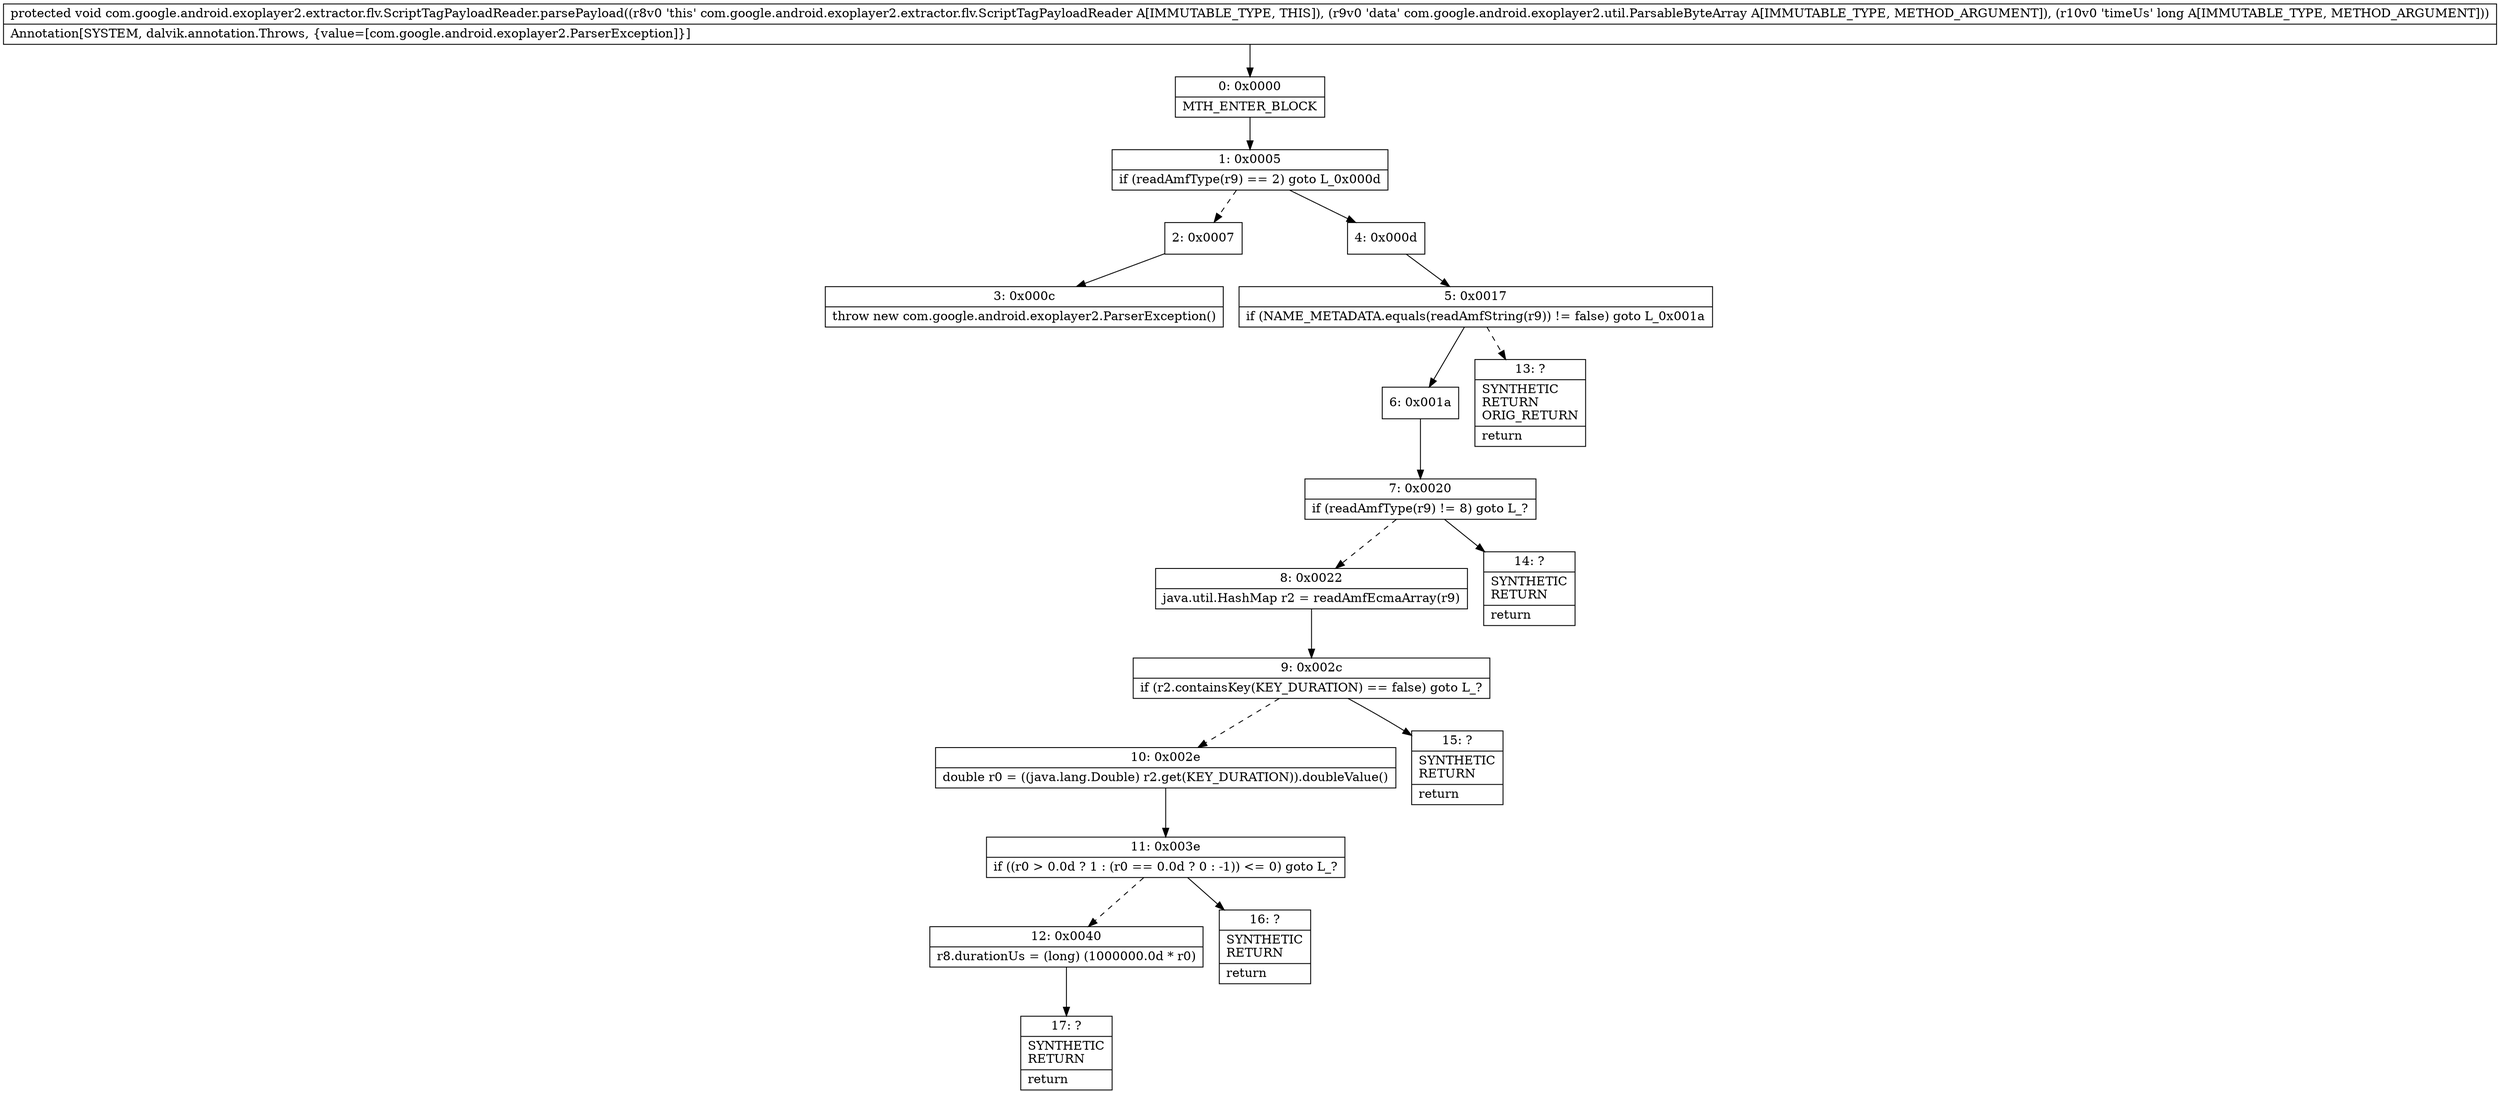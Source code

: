 digraph "CFG forcom.google.android.exoplayer2.extractor.flv.ScriptTagPayloadReader.parsePayload(Lcom\/google\/android\/exoplayer2\/util\/ParsableByteArray;J)V" {
Node_0 [shape=record,label="{0\:\ 0x0000|MTH_ENTER_BLOCK\l}"];
Node_1 [shape=record,label="{1\:\ 0x0005|if (readAmfType(r9) == 2) goto L_0x000d\l}"];
Node_2 [shape=record,label="{2\:\ 0x0007}"];
Node_3 [shape=record,label="{3\:\ 0x000c|throw new com.google.android.exoplayer2.ParserException()\l}"];
Node_4 [shape=record,label="{4\:\ 0x000d}"];
Node_5 [shape=record,label="{5\:\ 0x0017|if (NAME_METADATA.equals(readAmfString(r9)) != false) goto L_0x001a\l}"];
Node_6 [shape=record,label="{6\:\ 0x001a}"];
Node_7 [shape=record,label="{7\:\ 0x0020|if (readAmfType(r9) != 8) goto L_?\l}"];
Node_8 [shape=record,label="{8\:\ 0x0022|java.util.HashMap r2 = readAmfEcmaArray(r9)\l}"];
Node_9 [shape=record,label="{9\:\ 0x002c|if (r2.containsKey(KEY_DURATION) == false) goto L_?\l}"];
Node_10 [shape=record,label="{10\:\ 0x002e|double r0 = ((java.lang.Double) r2.get(KEY_DURATION)).doubleValue()\l}"];
Node_11 [shape=record,label="{11\:\ 0x003e|if ((r0 \> 0.0d ? 1 : (r0 == 0.0d ? 0 : \-1)) \<= 0) goto L_?\l}"];
Node_12 [shape=record,label="{12\:\ 0x0040|r8.durationUs = (long) (1000000.0d * r0)\l}"];
Node_13 [shape=record,label="{13\:\ ?|SYNTHETIC\lRETURN\lORIG_RETURN\l|return\l}"];
Node_14 [shape=record,label="{14\:\ ?|SYNTHETIC\lRETURN\l|return\l}"];
Node_15 [shape=record,label="{15\:\ ?|SYNTHETIC\lRETURN\l|return\l}"];
Node_16 [shape=record,label="{16\:\ ?|SYNTHETIC\lRETURN\l|return\l}"];
Node_17 [shape=record,label="{17\:\ ?|SYNTHETIC\lRETURN\l|return\l}"];
MethodNode[shape=record,label="{protected void com.google.android.exoplayer2.extractor.flv.ScriptTagPayloadReader.parsePayload((r8v0 'this' com.google.android.exoplayer2.extractor.flv.ScriptTagPayloadReader A[IMMUTABLE_TYPE, THIS]), (r9v0 'data' com.google.android.exoplayer2.util.ParsableByteArray A[IMMUTABLE_TYPE, METHOD_ARGUMENT]), (r10v0 'timeUs' long A[IMMUTABLE_TYPE, METHOD_ARGUMENT]))  | Annotation[SYSTEM, dalvik.annotation.Throws, \{value=[com.google.android.exoplayer2.ParserException]\}]\l}"];
MethodNode -> Node_0;
Node_0 -> Node_1;
Node_1 -> Node_2[style=dashed];
Node_1 -> Node_4;
Node_2 -> Node_3;
Node_4 -> Node_5;
Node_5 -> Node_6;
Node_5 -> Node_13[style=dashed];
Node_6 -> Node_7;
Node_7 -> Node_8[style=dashed];
Node_7 -> Node_14;
Node_8 -> Node_9;
Node_9 -> Node_10[style=dashed];
Node_9 -> Node_15;
Node_10 -> Node_11;
Node_11 -> Node_12[style=dashed];
Node_11 -> Node_16;
Node_12 -> Node_17;
}

